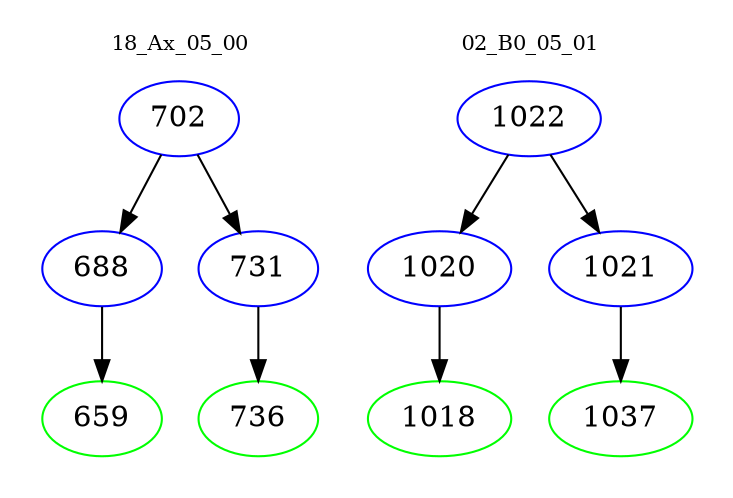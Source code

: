 digraph{
subgraph cluster_0 {
color = white
label = "18_Ax_05_00";
fontsize=10;
T0_702 [label="702", color="blue"]
T0_702 -> T0_688 [color="black"]
T0_688 [label="688", color="blue"]
T0_688 -> T0_659 [color="black"]
T0_659 [label="659", color="green"]
T0_702 -> T0_731 [color="black"]
T0_731 [label="731", color="blue"]
T0_731 -> T0_736 [color="black"]
T0_736 [label="736", color="green"]
}
subgraph cluster_1 {
color = white
label = "02_B0_05_01";
fontsize=10;
T1_1022 [label="1022", color="blue"]
T1_1022 -> T1_1020 [color="black"]
T1_1020 [label="1020", color="blue"]
T1_1020 -> T1_1018 [color="black"]
T1_1018 [label="1018", color="green"]
T1_1022 -> T1_1021 [color="black"]
T1_1021 [label="1021", color="blue"]
T1_1021 -> T1_1037 [color="black"]
T1_1037 [label="1037", color="green"]
}
}
